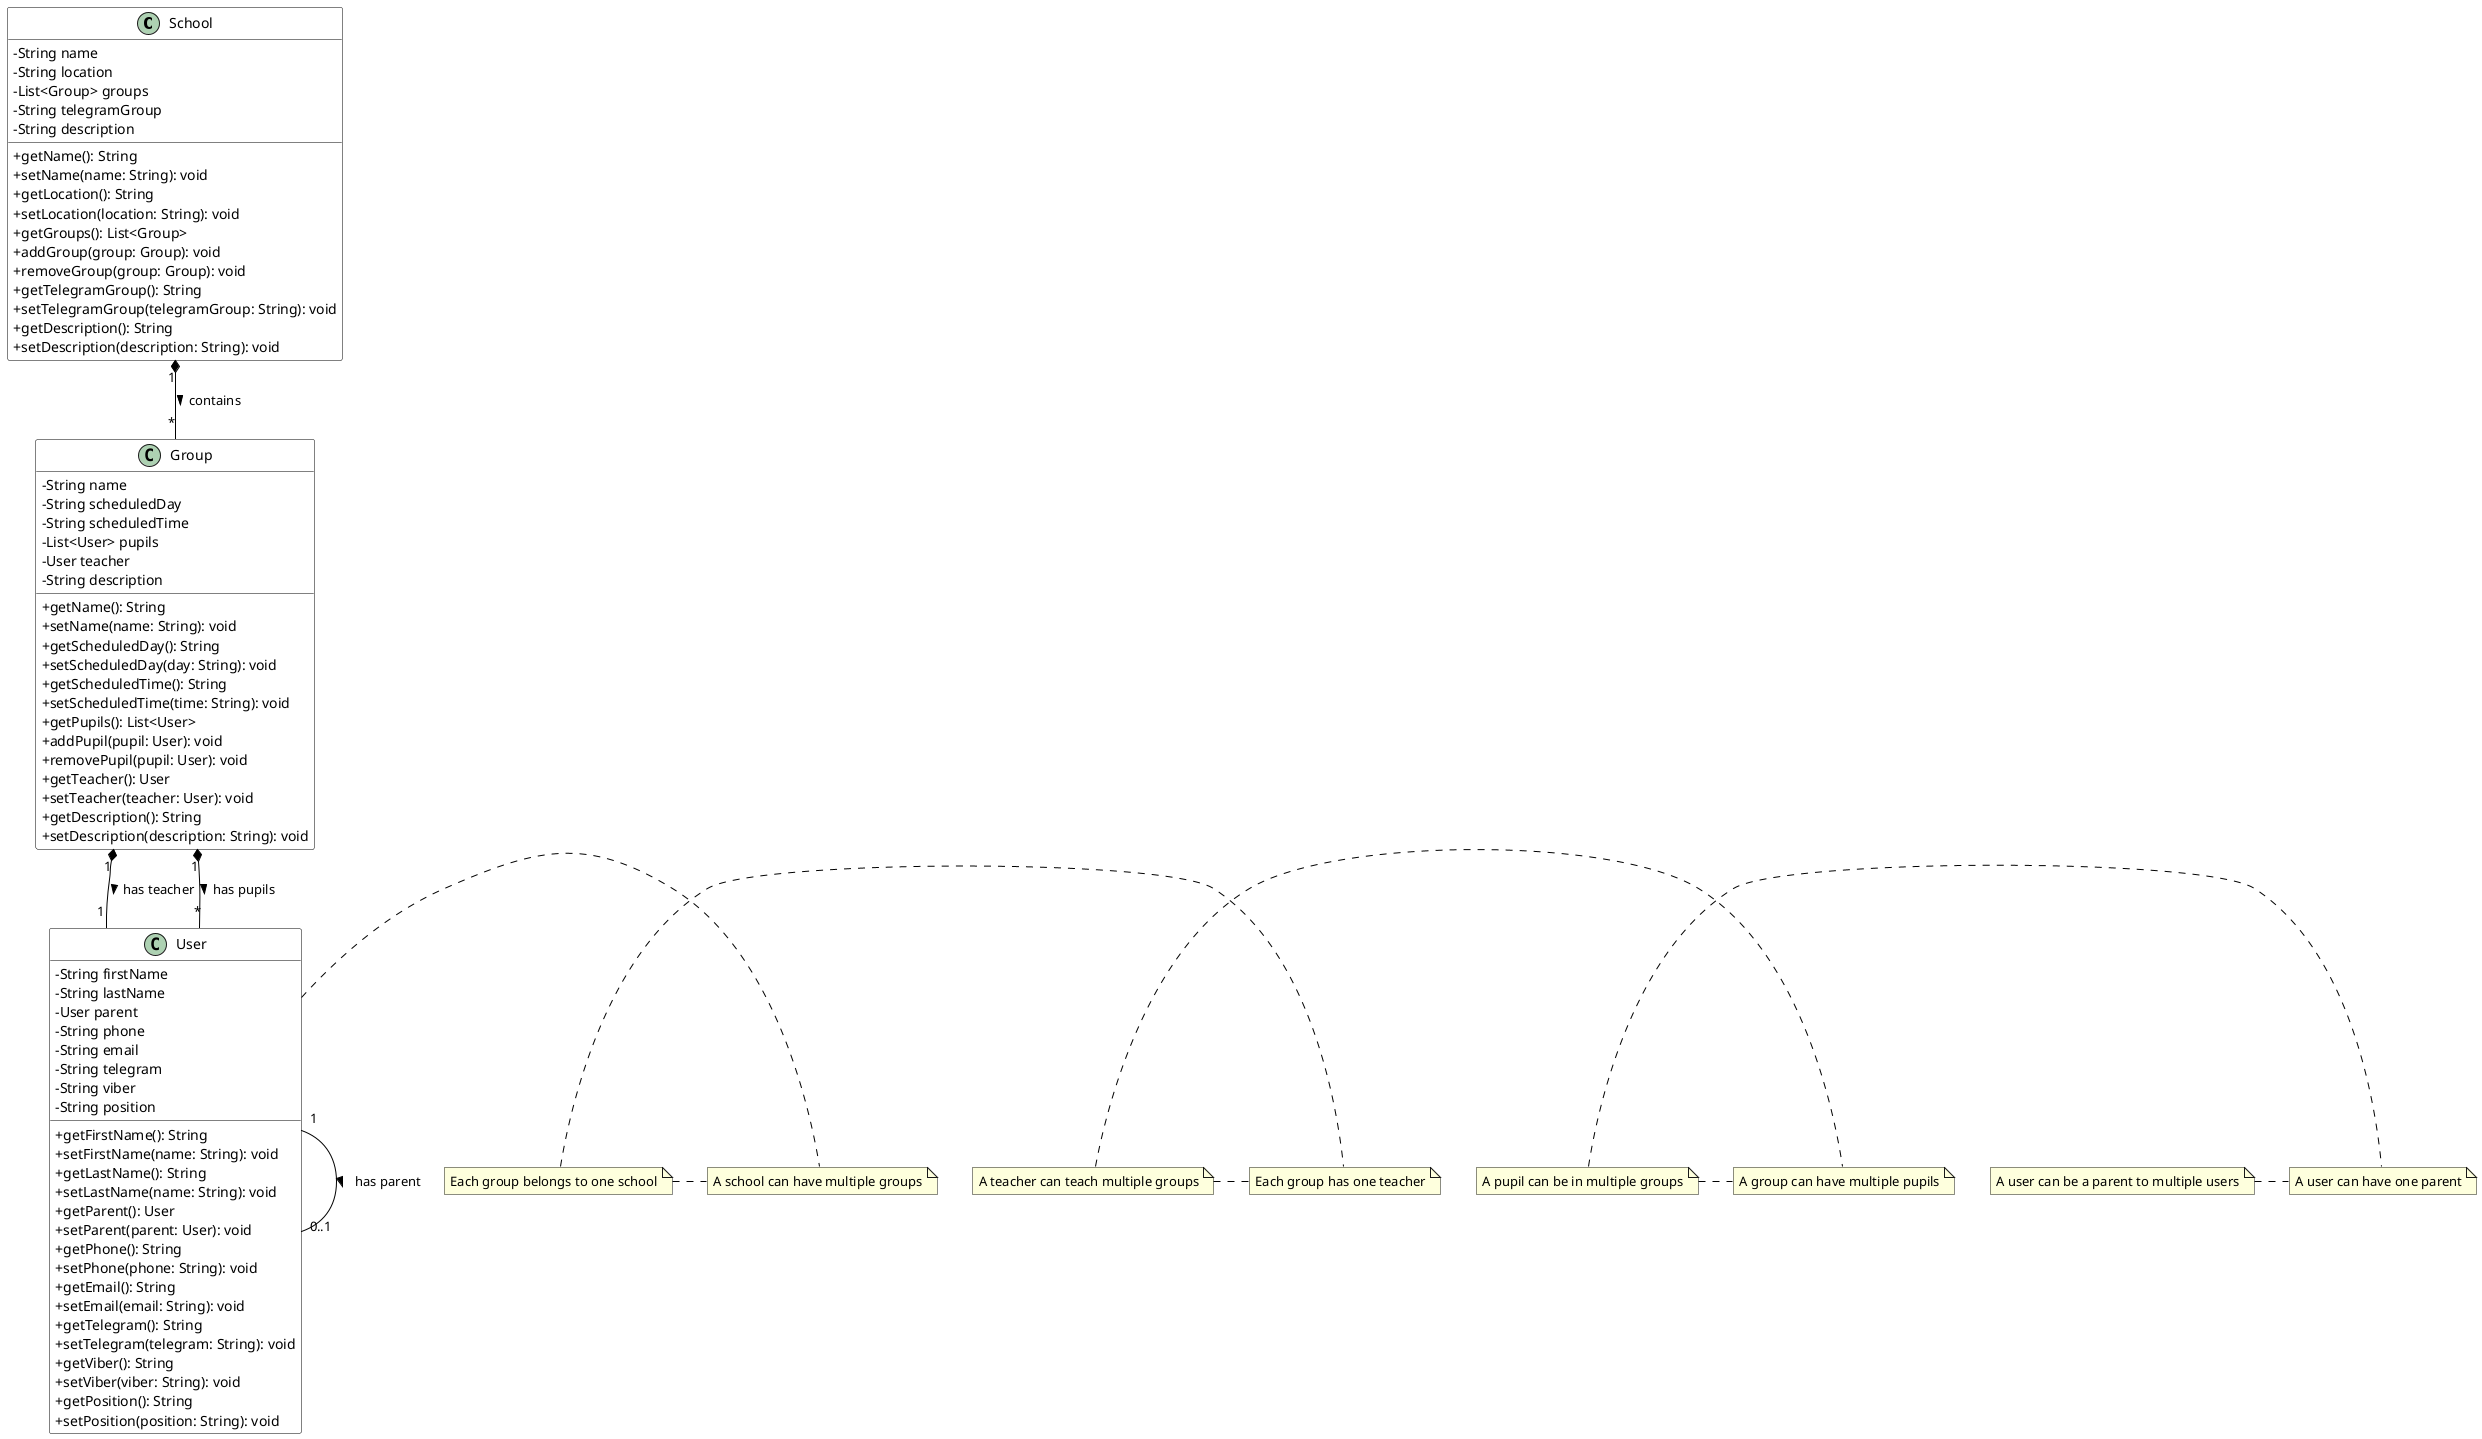 @startuml School Structure

' Style settings
skinparam classAttributeIconSize 0
skinparam class {
    BackgroundColor White
    ArrowColor Black
    BorderColor Black
}

' Class definitions with documentation
class School {
    - String name
    - String location
    - List<Group> groups
    - String telegramGroup
    - String description
    + getName(): String
    + setName(name: String): void
    + getLocation(): String
    + setLocation(location: String): void
    + getGroups(): List<Group>
    + addGroup(group: Group): void
    + removeGroup(group: Group): void
    + getTelegramGroup(): String
    + setTelegramGroup(telegramGroup: String): void
    + getDescription(): String
    + setDescription(description: String): void
}

class Group {
    - String name
    - String scheduledDay
    - String scheduledTime
    - List<User> pupils
    - User teacher
    - String description
    + getName(): String
    + setName(name: String): void
    + getScheduledDay(): String
    + setScheduledDay(day: String): void
    + getScheduledTime(): String
    + setScheduledTime(time: String): void
    + getPupils(): List<User>
    + addPupil(pupil: User): void
    + removePupil(pupil: User): void
    + getTeacher(): User
    + setTeacher(teacher: User): void
    + getDescription(): String
    + setDescription(description: String): void
}

class User {
    - String firstName
    - String lastName
    - User parent
    - String phone
    - String email
    - String telegram
    - String viber
    - String position
    + getFirstName(): String
    + setFirstName(name: String): void
    + getLastName(): String
    + setLastName(name: String): void
    + getParent(): User
    + setParent(parent: User): void
    + getPhone(): String
    + setPhone(phone: String): void
    + getEmail(): String
    + setEmail(email: String): void
    + getTelegram(): String
    + setTelegram(telegram: String): void
    + getViber(): String
    + setViber(viber: String): void
    + getPosition(): String
    + setPosition(position: String): void
}

' Relationships with documentation
School "1" *-- "*" Group : contains >
note right: A school can have multiple groups
note left: Each group belongs to one school

Group "1" *-- "1" User : has teacher >
note right: Each group has one teacher
note left: A teacher can teach multiple groups

Group "1" *-- "*" User : has pupils >
note right: A group can have multiple pupils
note left: A pupil can be in multiple groups

User "1" -- "0..1" User : has parent >
note right: A user can have one parent
note left: A user can be a parent to multiple users

@enduml 